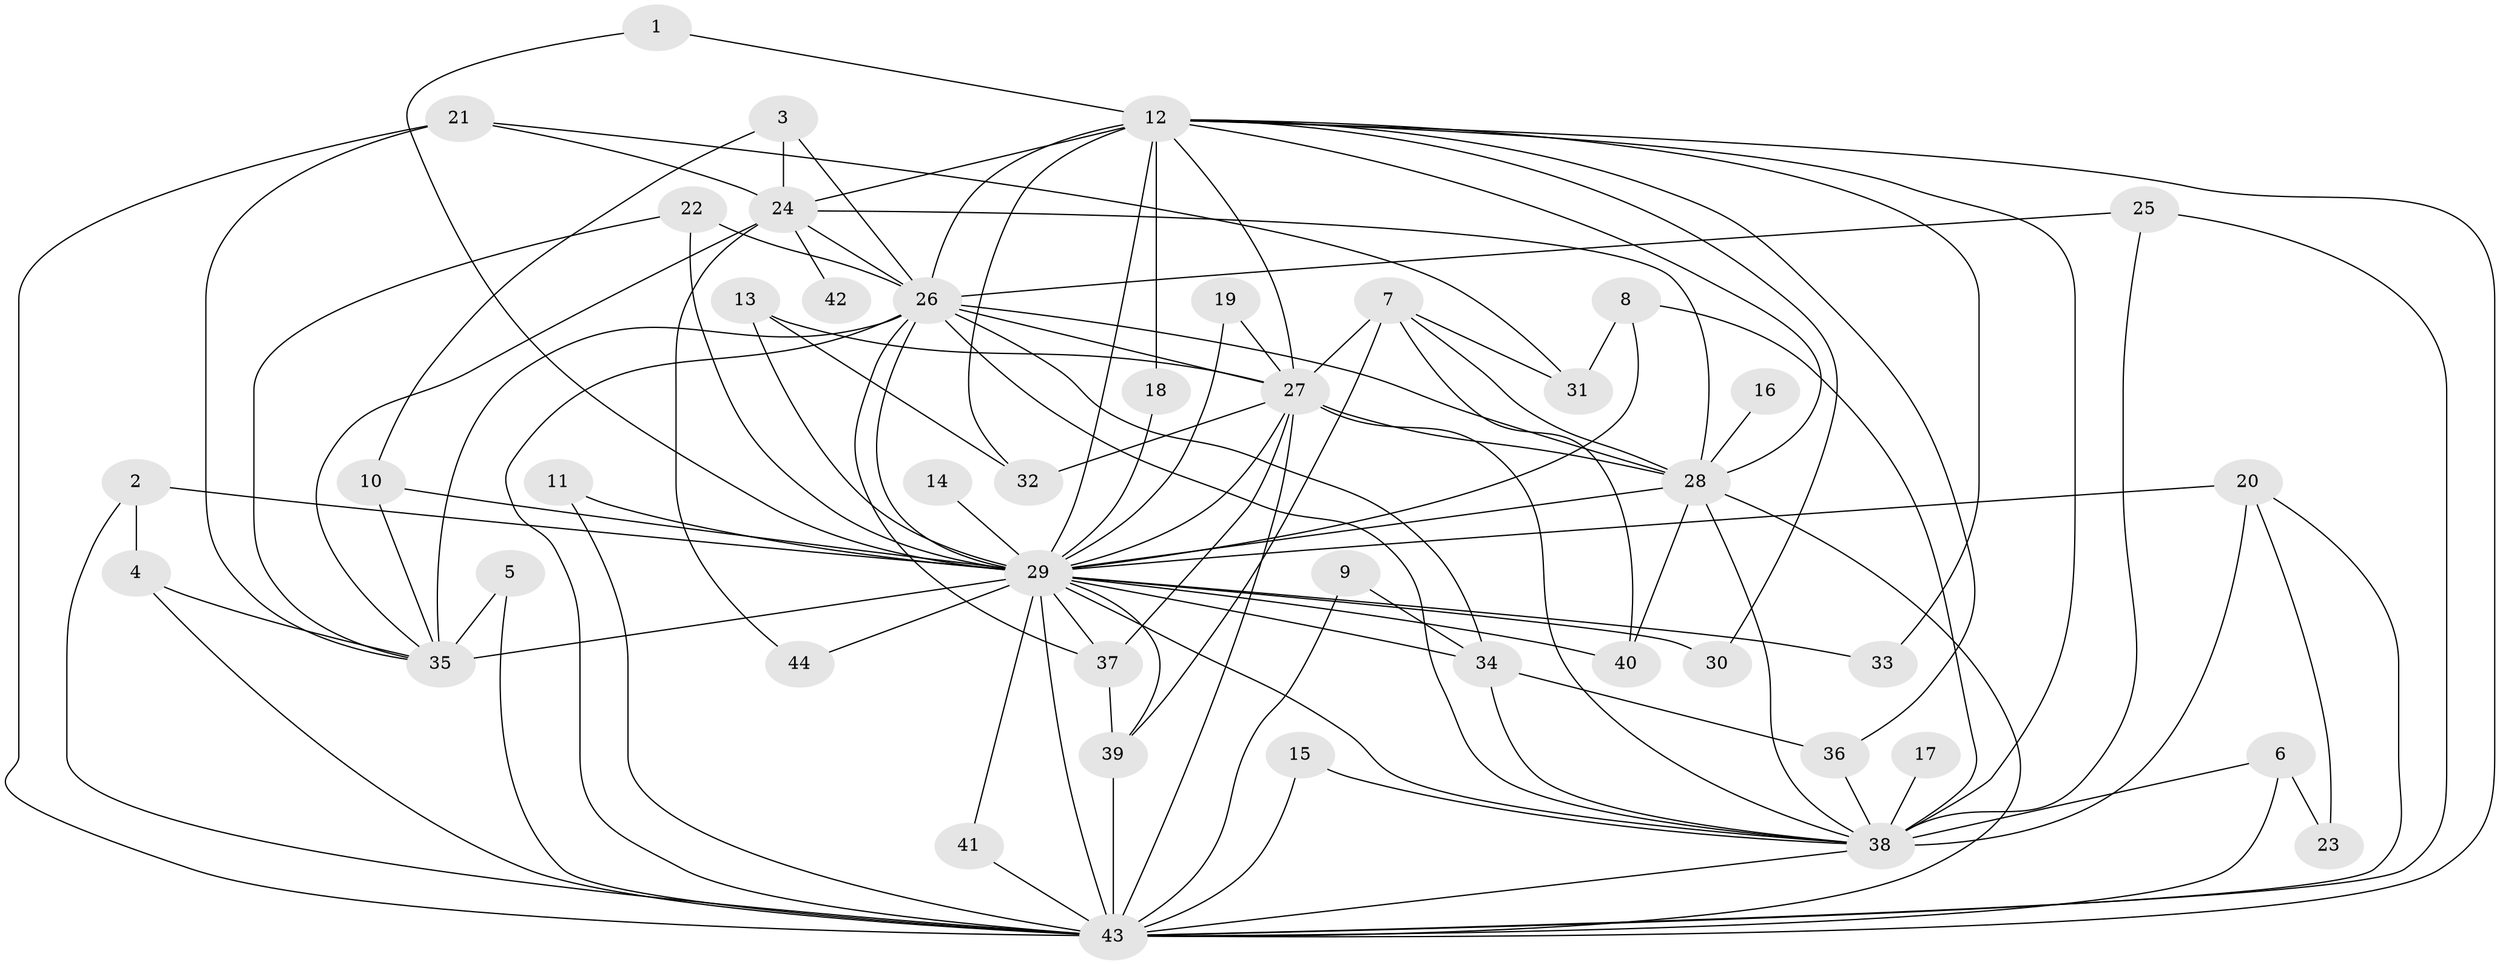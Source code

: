 // original degree distribution, {19: 0.011494252873563218, 15: 0.011494252873563218, 12: 0.011494252873563218, 23: 0.011494252873563218, 13: 0.011494252873563218, 16: 0.034482758620689655, 26: 0.011494252873563218, 36: 0.011494252873563218, 10: 0.011494252873563218, 3: 0.22988505747126436, 2: 0.5402298850574713, 4: 0.08045977011494253, 9: 0.011494252873563218, 5: 0.011494252873563218}
// Generated by graph-tools (version 1.1) at 2025/01/03/09/25 03:01:32]
// undirected, 44 vertices, 107 edges
graph export_dot {
graph [start="1"]
  node [color=gray90,style=filled];
  1;
  2;
  3;
  4;
  5;
  6;
  7;
  8;
  9;
  10;
  11;
  12;
  13;
  14;
  15;
  16;
  17;
  18;
  19;
  20;
  21;
  22;
  23;
  24;
  25;
  26;
  27;
  28;
  29;
  30;
  31;
  32;
  33;
  34;
  35;
  36;
  37;
  38;
  39;
  40;
  41;
  42;
  43;
  44;
  1 -- 12 [weight=1.0];
  1 -- 29 [weight=1.0];
  2 -- 4 [weight=1.0];
  2 -- 29 [weight=1.0];
  2 -- 43 [weight=1.0];
  3 -- 10 [weight=1.0];
  3 -- 24 [weight=1.0];
  3 -- 26 [weight=1.0];
  4 -- 35 [weight=1.0];
  4 -- 43 [weight=1.0];
  5 -- 35 [weight=1.0];
  5 -- 43 [weight=2.0];
  6 -- 23 [weight=1.0];
  6 -- 38 [weight=2.0];
  6 -- 43 [weight=1.0];
  7 -- 27 [weight=1.0];
  7 -- 28 [weight=1.0];
  7 -- 31 [weight=1.0];
  7 -- 39 [weight=1.0];
  7 -- 40 [weight=1.0];
  8 -- 29 [weight=1.0];
  8 -- 31 [weight=1.0];
  8 -- 38 [weight=1.0];
  9 -- 34 [weight=1.0];
  9 -- 43 [weight=1.0];
  10 -- 29 [weight=2.0];
  10 -- 35 [weight=1.0];
  11 -- 29 [weight=1.0];
  11 -- 43 [weight=1.0];
  12 -- 18 [weight=1.0];
  12 -- 24 [weight=2.0];
  12 -- 26 [weight=8.0];
  12 -- 27 [weight=3.0];
  12 -- 28 [weight=2.0];
  12 -- 29 [weight=3.0];
  12 -- 30 [weight=1.0];
  12 -- 32 [weight=1.0];
  12 -- 33 [weight=1.0];
  12 -- 36 [weight=1.0];
  12 -- 38 [weight=4.0];
  12 -- 43 [weight=3.0];
  13 -- 27 [weight=1.0];
  13 -- 29 [weight=1.0];
  13 -- 32 [weight=1.0];
  14 -- 29 [weight=1.0];
  15 -- 38 [weight=1.0];
  15 -- 43 [weight=1.0];
  16 -- 28 [weight=1.0];
  17 -- 38 [weight=1.0];
  18 -- 29 [weight=1.0];
  19 -- 27 [weight=1.0];
  19 -- 29 [weight=1.0];
  20 -- 23 [weight=1.0];
  20 -- 29 [weight=1.0];
  20 -- 38 [weight=1.0];
  20 -- 43 [weight=1.0];
  21 -- 24 [weight=1.0];
  21 -- 31 [weight=1.0];
  21 -- 35 [weight=1.0];
  21 -- 43 [weight=1.0];
  22 -- 26 [weight=3.0];
  22 -- 29 [weight=1.0];
  22 -- 35 [weight=1.0];
  24 -- 26 [weight=1.0];
  24 -- 28 [weight=1.0];
  24 -- 35 [weight=1.0];
  24 -- 42 [weight=1.0];
  24 -- 44 [weight=1.0];
  25 -- 26 [weight=1.0];
  25 -- 38 [weight=2.0];
  25 -- 43 [weight=1.0];
  26 -- 27 [weight=3.0];
  26 -- 28 [weight=3.0];
  26 -- 29 [weight=4.0];
  26 -- 34 [weight=1.0];
  26 -- 35 [weight=3.0];
  26 -- 37 [weight=1.0];
  26 -- 38 [weight=3.0];
  26 -- 43 [weight=3.0];
  27 -- 28 [weight=1.0];
  27 -- 29 [weight=2.0];
  27 -- 32 [weight=1.0];
  27 -- 37 [weight=1.0];
  27 -- 38 [weight=1.0];
  27 -- 43 [weight=1.0];
  28 -- 29 [weight=1.0];
  28 -- 38 [weight=1.0];
  28 -- 40 [weight=1.0];
  28 -- 43 [weight=2.0];
  29 -- 30 [weight=1.0];
  29 -- 33 [weight=1.0];
  29 -- 34 [weight=1.0];
  29 -- 35 [weight=2.0];
  29 -- 37 [weight=1.0];
  29 -- 38 [weight=1.0];
  29 -- 39 [weight=1.0];
  29 -- 40 [weight=1.0];
  29 -- 41 [weight=1.0];
  29 -- 43 [weight=2.0];
  29 -- 44 [weight=1.0];
  34 -- 36 [weight=1.0];
  34 -- 38 [weight=2.0];
  36 -- 38 [weight=1.0];
  37 -- 39 [weight=1.0];
  38 -- 43 [weight=1.0];
  39 -- 43 [weight=1.0];
  41 -- 43 [weight=1.0];
}
